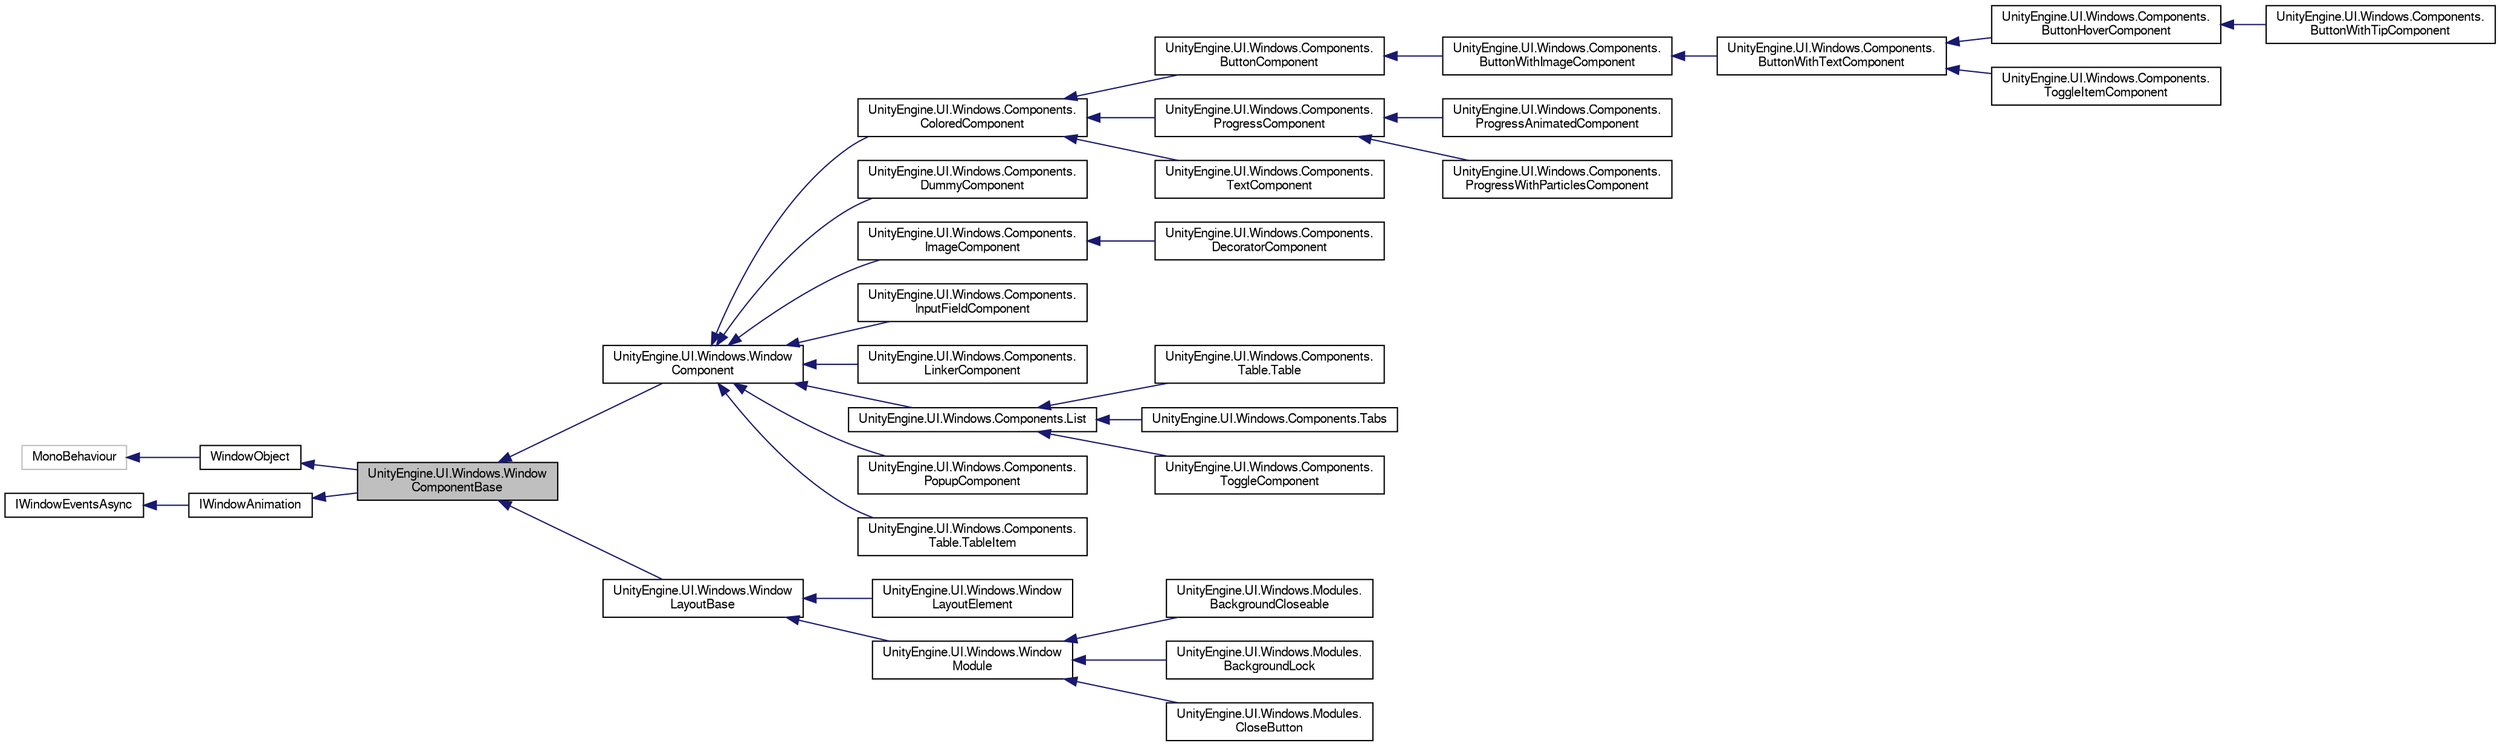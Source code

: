 digraph "UnityEngine.UI.Windows.WindowComponentBase"
{
  edge [fontname="FreeSans",fontsize="10",labelfontname="FreeSans",labelfontsize="10"];
  node [fontname="FreeSans",fontsize="10",shape=record];
  rankdir="LR";
  Node1 [label="UnityEngine.UI.Windows.Window\lComponentBase",height=0.2,width=0.4,color="black", fillcolor="grey75", style="filled", fontcolor="black"];
  Node2 -> Node1 [dir="back",color="midnightblue",fontsize="10",style="solid",fontname="FreeSans"];
  Node2 [label="WindowObject",height=0.2,width=0.4,color="black", fillcolor="white", style="filled",URL="$class_unity_engine_1_1_u_i_1_1_windows_1_1_window_object.html"];
  Node3 -> Node2 [dir="back",color="midnightblue",fontsize="10",style="solid",fontname="FreeSans"];
  Node3 [label="MonoBehaviour",height=0.2,width=0.4,color="grey75", fillcolor="white", style="filled"];
  Node4 -> Node1 [dir="back",color="midnightblue",fontsize="10",style="solid",fontname="FreeSans"];
  Node4 [label="IWindowAnimation",height=0.2,width=0.4,color="black", fillcolor="white", style="filled",URL="$interface_unity_engine_1_1_u_i_1_1_windows_1_1_i_window_animation.html"];
  Node5 -> Node4 [dir="back",color="midnightblue",fontsize="10",style="solid",fontname="FreeSans"];
  Node5 [label="IWindowEventsAsync",height=0.2,width=0.4,color="black", fillcolor="white", style="filled",URL="$interface_unity_engine_1_1_u_i_1_1_windows_1_1_i_window_events_async.html"];
  Node1 -> Node6 [dir="back",color="midnightblue",fontsize="10",style="solid",fontname="FreeSans"];
  Node6 [label="UnityEngine.UI.Windows.Window\lComponent",height=0.2,width=0.4,color="black", fillcolor="white", style="filled",URL="$class_unity_engine_1_1_u_i_1_1_windows_1_1_window_component.html"];
  Node6 -> Node7 [dir="back",color="midnightblue",fontsize="10",style="solid",fontname="FreeSans"];
  Node7 [label="UnityEngine.UI.Windows.Components.\lColoredComponent",height=0.2,width=0.4,color="black", fillcolor="white", style="filled",URL="$class_unity_engine_1_1_u_i_1_1_windows_1_1_components_1_1_colored_component.html"];
  Node7 -> Node8 [dir="back",color="midnightblue",fontsize="10",style="solid",fontname="FreeSans"];
  Node8 [label="UnityEngine.UI.Windows.Components.\lButtonComponent",height=0.2,width=0.4,color="black", fillcolor="white", style="filled",URL="$class_unity_engine_1_1_u_i_1_1_windows_1_1_components_1_1_button_component.html"];
  Node8 -> Node9 [dir="back",color="midnightblue",fontsize="10",style="solid",fontname="FreeSans"];
  Node9 [label="UnityEngine.UI.Windows.Components.\lButtonWithImageComponent",height=0.2,width=0.4,color="black", fillcolor="white", style="filled",URL="$class_unity_engine_1_1_u_i_1_1_windows_1_1_components_1_1_button_with_image_component.html"];
  Node9 -> Node10 [dir="back",color="midnightblue",fontsize="10",style="solid",fontname="FreeSans"];
  Node10 [label="UnityEngine.UI.Windows.Components.\lButtonWithTextComponent",height=0.2,width=0.4,color="black", fillcolor="white", style="filled",URL="$class_unity_engine_1_1_u_i_1_1_windows_1_1_components_1_1_button_with_text_component.html"];
  Node10 -> Node11 [dir="back",color="midnightblue",fontsize="10",style="solid",fontname="FreeSans"];
  Node11 [label="UnityEngine.UI.Windows.Components.\lButtonHoverComponent",height=0.2,width=0.4,color="black", fillcolor="white", style="filled",URL="$class_unity_engine_1_1_u_i_1_1_windows_1_1_components_1_1_button_hover_component.html"];
  Node11 -> Node12 [dir="back",color="midnightblue",fontsize="10",style="solid",fontname="FreeSans"];
  Node12 [label="UnityEngine.UI.Windows.Components.\lButtonWithTipComponent",height=0.2,width=0.4,color="black", fillcolor="white", style="filled",URL="$class_unity_engine_1_1_u_i_1_1_windows_1_1_components_1_1_button_with_tip_component.html"];
  Node10 -> Node13 [dir="back",color="midnightblue",fontsize="10",style="solid",fontname="FreeSans"];
  Node13 [label="UnityEngine.UI.Windows.Components.\lToggleItemComponent",height=0.2,width=0.4,color="black", fillcolor="white", style="filled",URL="$class_unity_engine_1_1_u_i_1_1_windows_1_1_components_1_1_toggle_item_component.html"];
  Node7 -> Node14 [dir="back",color="midnightblue",fontsize="10",style="solid",fontname="FreeSans"];
  Node14 [label="UnityEngine.UI.Windows.Components.\lProgressComponent",height=0.2,width=0.4,color="black", fillcolor="white", style="filled",URL="$class_unity_engine_1_1_u_i_1_1_windows_1_1_components_1_1_progress_component.html"];
  Node14 -> Node15 [dir="back",color="midnightblue",fontsize="10",style="solid",fontname="FreeSans"];
  Node15 [label="UnityEngine.UI.Windows.Components.\lProgressAnimatedComponent",height=0.2,width=0.4,color="black", fillcolor="white", style="filled",URL="$class_unity_engine_1_1_u_i_1_1_windows_1_1_components_1_1_progress_animated_component.html"];
  Node14 -> Node16 [dir="back",color="midnightblue",fontsize="10",style="solid",fontname="FreeSans"];
  Node16 [label="UnityEngine.UI.Windows.Components.\lProgressWithParticlesComponent",height=0.2,width=0.4,color="black", fillcolor="white", style="filled",URL="$class_unity_engine_1_1_u_i_1_1_windows_1_1_components_1_1_progress_with_particles_component.html"];
  Node7 -> Node17 [dir="back",color="midnightblue",fontsize="10",style="solid",fontname="FreeSans"];
  Node17 [label="UnityEngine.UI.Windows.Components.\lTextComponent",height=0.2,width=0.4,color="black", fillcolor="white", style="filled",URL="$class_unity_engine_1_1_u_i_1_1_windows_1_1_components_1_1_text_component.html"];
  Node6 -> Node18 [dir="back",color="midnightblue",fontsize="10",style="solid",fontname="FreeSans"];
  Node18 [label="UnityEngine.UI.Windows.Components.\lDummyComponent",height=0.2,width=0.4,color="black", fillcolor="white", style="filled",URL="$class_unity_engine_1_1_u_i_1_1_windows_1_1_components_1_1_dummy_component.html"];
  Node6 -> Node19 [dir="back",color="midnightblue",fontsize="10",style="solid",fontname="FreeSans"];
  Node19 [label="UnityEngine.UI.Windows.Components.\lImageComponent",height=0.2,width=0.4,color="black", fillcolor="white", style="filled",URL="$class_unity_engine_1_1_u_i_1_1_windows_1_1_components_1_1_image_component.html"];
  Node19 -> Node20 [dir="back",color="midnightblue",fontsize="10",style="solid",fontname="FreeSans"];
  Node20 [label="UnityEngine.UI.Windows.Components.\lDecoratorComponent",height=0.2,width=0.4,color="black", fillcolor="white", style="filled",URL="$class_unity_engine_1_1_u_i_1_1_windows_1_1_components_1_1_decorator_component.html"];
  Node6 -> Node21 [dir="back",color="midnightblue",fontsize="10",style="solid",fontname="FreeSans"];
  Node21 [label="UnityEngine.UI.Windows.Components.\lInputFieldComponent",height=0.2,width=0.4,color="black", fillcolor="white", style="filled",URL="$class_unity_engine_1_1_u_i_1_1_windows_1_1_components_1_1_input_field_component.html"];
  Node6 -> Node22 [dir="back",color="midnightblue",fontsize="10",style="solid",fontname="FreeSans"];
  Node22 [label="UnityEngine.UI.Windows.Components.\lLinkerComponent",height=0.2,width=0.4,color="black", fillcolor="white", style="filled",URL="$class_unity_engine_1_1_u_i_1_1_windows_1_1_components_1_1_linker_component.html"];
  Node6 -> Node23 [dir="back",color="midnightblue",fontsize="10",style="solid",fontname="FreeSans"];
  Node23 [label="UnityEngine.UI.Windows.Components.List",height=0.2,width=0.4,color="black", fillcolor="white", style="filled",URL="$class_unity_engine_1_1_u_i_1_1_windows_1_1_components_1_1_list.html"];
  Node23 -> Node24 [dir="back",color="midnightblue",fontsize="10",style="solid",fontname="FreeSans"];
  Node24 [label="UnityEngine.UI.Windows.Components.\lTable.Table",height=0.2,width=0.4,color="black", fillcolor="white", style="filled",URL="$class_unity_engine_1_1_u_i_1_1_windows_1_1_components_1_1_table_1_1_table.html"];
  Node23 -> Node25 [dir="back",color="midnightblue",fontsize="10",style="solid",fontname="FreeSans"];
  Node25 [label="UnityEngine.UI.Windows.Components.Tabs",height=0.2,width=0.4,color="black", fillcolor="white", style="filled",URL="$class_unity_engine_1_1_u_i_1_1_windows_1_1_components_1_1_tabs.html"];
  Node23 -> Node26 [dir="back",color="midnightblue",fontsize="10",style="solid",fontname="FreeSans"];
  Node26 [label="UnityEngine.UI.Windows.Components.\lToggleComponent",height=0.2,width=0.4,color="black", fillcolor="white", style="filled",URL="$class_unity_engine_1_1_u_i_1_1_windows_1_1_components_1_1_toggle_component.html"];
  Node6 -> Node27 [dir="back",color="midnightblue",fontsize="10",style="solid",fontname="FreeSans"];
  Node27 [label="UnityEngine.UI.Windows.Components.\lPopupComponent",height=0.2,width=0.4,color="black", fillcolor="white", style="filled",URL="$class_unity_engine_1_1_u_i_1_1_windows_1_1_components_1_1_popup_component.html"];
  Node6 -> Node28 [dir="back",color="midnightblue",fontsize="10",style="solid",fontname="FreeSans"];
  Node28 [label="UnityEngine.UI.Windows.Components.\lTable.TableItem",height=0.2,width=0.4,color="black", fillcolor="white", style="filled",URL="$class_unity_engine_1_1_u_i_1_1_windows_1_1_components_1_1_table_1_1_table_item.html"];
  Node1 -> Node29 [dir="back",color="midnightblue",fontsize="10",style="solid",fontname="FreeSans"];
  Node29 [label="UnityEngine.UI.Windows.Window\lLayoutBase",height=0.2,width=0.4,color="black", fillcolor="white", style="filled",URL="$class_unity_engine_1_1_u_i_1_1_windows_1_1_window_layout_base.html"];
  Node29 -> Node30 [dir="back",color="midnightblue",fontsize="10",style="solid",fontname="FreeSans"];
  Node30 [label="UnityEngine.UI.Windows.Window\lLayoutElement",height=0.2,width=0.4,color="black", fillcolor="white", style="filled",URL="$class_unity_engine_1_1_u_i_1_1_windows_1_1_window_layout_element.html"];
  Node29 -> Node31 [dir="back",color="midnightblue",fontsize="10",style="solid",fontname="FreeSans"];
  Node31 [label="UnityEngine.UI.Windows.Window\lModule",height=0.2,width=0.4,color="black", fillcolor="white", style="filled",URL="$class_unity_engine_1_1_u_i_1_1_windows_1_1_window_module.html"];
  Node31 -> Node32 [dir="back",color="midnightblue",fontsize="10",style="solid",fontname="FreeSans"];
  Node32 [label="UnityEngine.UI.Windows.Modules.\lBackgroundCloseable",height=0.2,width=0.4,color="black", fillcolor="white", style="filled",URL="$class_unity_engine_1_1_u_i_1_1_windows_1_1_modules_1_1_background_closeable.html"];
  Node31 -> Node33 [dir="back",color="midnightblue",fontsize="10",style="solid",fontname="FreeSans"];
  Node33 [label="UnityEngine.UI.Windows.Modules.\lBackgroundLock",height=0.2,width=0.4,color="black", fillcolor="white", style="filled",URL="$class_unity_engine_1_1_u_i_1_1_windows_1_1_modules_1_1_background_lock.html"];
  Node31 -> Node34 [dir="back",color="midnightblue",fontsize="10",style="solid",fontname="FreeSans"];
  Node34 [label="UnityEngine.UI.Windows.Modules.\lCloseButton",height=0.2,width=0.4,color="black", fillcolor="white", style="filled",URL="$class_unity_engine_1_1_u_i_1_1_windows_1_1_modules_1_1_close_button.html"];
}
